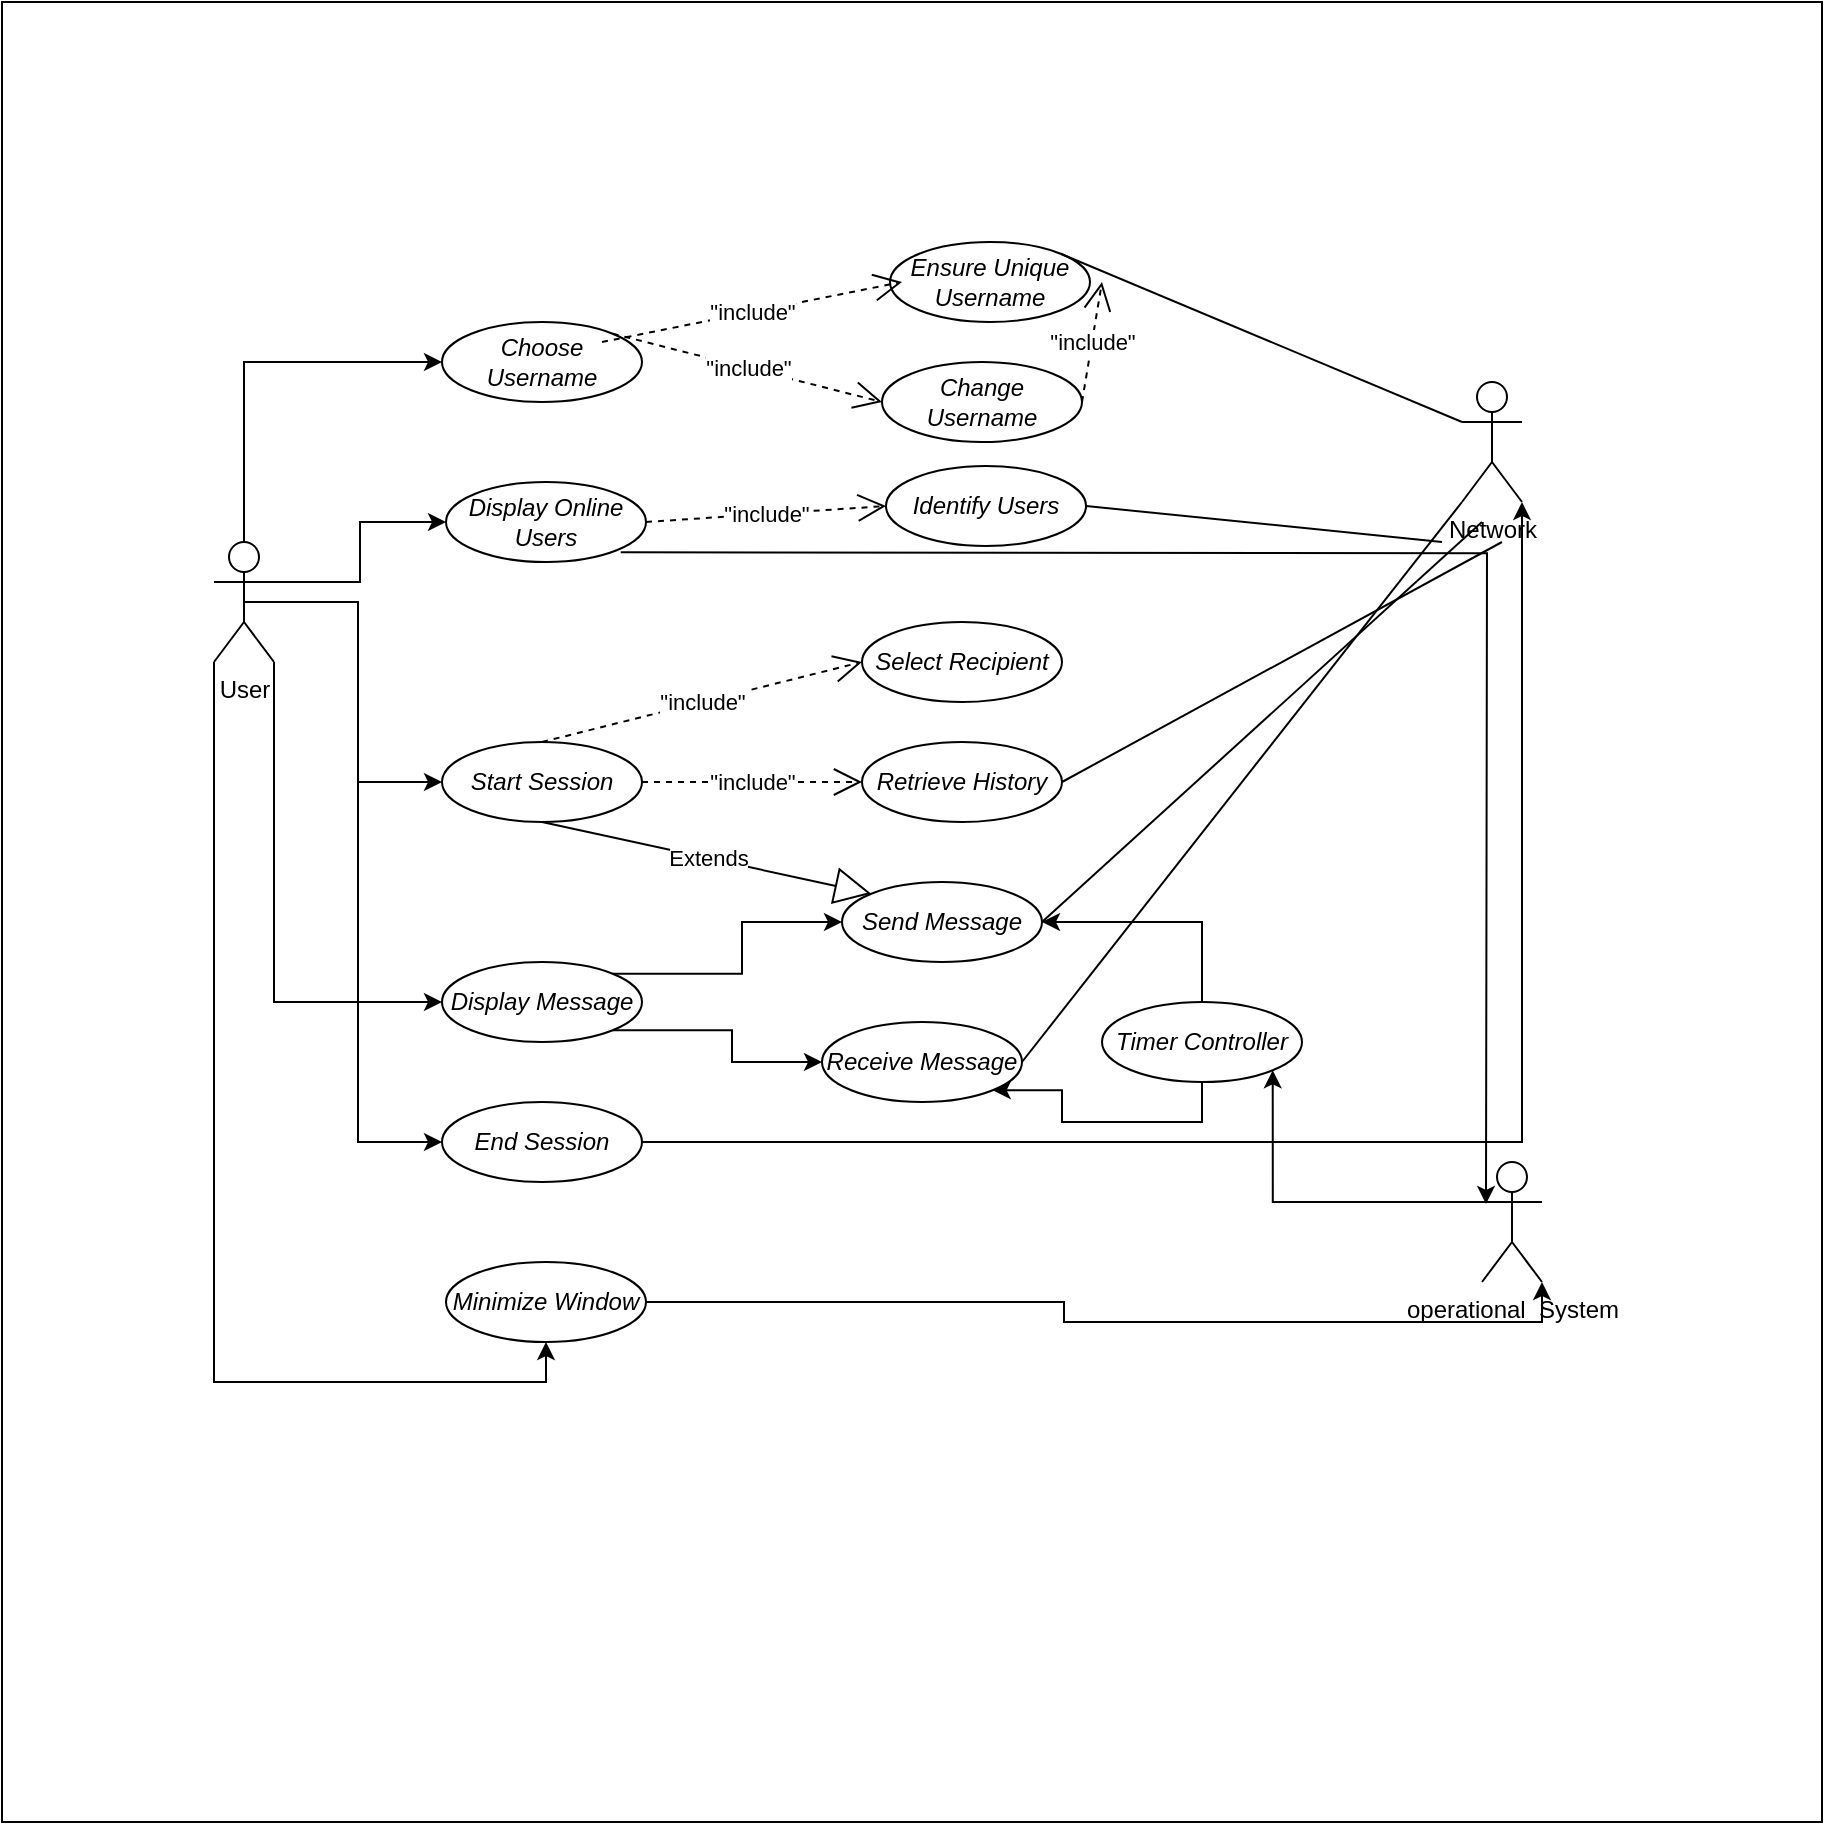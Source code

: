 <mxfile version="24.7.17">
  <diagram name="Page-1" id="Or2oByHhBCITwsBlFZ0l">
    <mxGraphModel dx="1873" dy="878" grid="1" gridSize="10" guides="1" tooltips="1" connect="1" arrows="1" fold="1" page="1" pageScale="1" pageWidth="827" pageHeight="1169" math="0" shadow="0">
      <root>
        <mxCell id="0" />
        <mxCell id="1" parent="0" />
        <mxCell id="l-GMUK545HOAS7rDEwfJ-67" value="" style="whiteSpace=wrap;html=1;aspect=fixed;" vertex="1" parent="1">
          <mxGeometry x="130" y="20" width="910" height="910" as="geometry" />
        </mxCell>
        <mxCell id="l-GMUK545HOAS7rDEwfJ-29" style="edgeStyle=orthogonalEdgeStyle;rounded=0;orthogonalLoop=1;jettySize=auto;html=1;exitX=0.5;exitY=0;exitDx=0;exitDy=0;exitPerimeter=0;entryX=0;entryY=0.5;entryDx=0;entryDy=0;" edge="1" parent="1" source="l-GMUK545HOAS7rDEwfJ-1" target="l-GMUK545HOAS7rDEwfJ-10">
          <mxGeometry relative="1" as="geometry" />
        </mxCell>
        <mxCell id="l-GMUK545HOAS7rDEwfJ-30" style="edgeStyle=orthogonalEdgeStyle;rounded=0;orthogonalLoop=1;jettySize=auto;html=1;exitX=1;exitY=0.333;exitDx=0;exitDy=0;exitPerimeter=0;entryX=0;entryY=0.5;entryDx=0;entryDy=0;" edge="1" parent="1" source="l-GMUK545HOAS7rDEwfJ-1" target="l-GMUK545HOAS7rDEwfJ-11">
          <mxGeometry relative="1" as="geometry" />
        </mxCell>
        <mxCell id="l-GMUK545HOAS7rDEwfJ-31" style="edgeStyle=orthogonalEdgeStyle;rounded=0;orthogonalLoop=1;jettySize=auto;html=1;exitX=0.5;exitY=0.5;exitDx=0;exitDy=0;exitPerimeter=0;entryX=0;entryY=0.5;entryDx=0;entryDy=0;" edge="1" parent="1" source="l-GMUK545HOAS7rDEwfJ-1" target="l-GMUK545HOAS7rDEwfJ-12">
          <mxGeometry relative="1" as="geometry" />
        </mxCell>
        <mxCell id="l-GMUK545HOAS7rDEwfJ-32" style="edgeStyle=orthogonalEdgeStyle;rounded=0;orthogonalLoop=1;jettySize=auto;html=1;exitX=1;exitY=1;exitDx=0;exitDy=0;exitPerimeter=0;entryX=0;entryY=0.5;entryDx=0;entryDy=0;" edge="1" parent="1" source="l-GMUK545HOAS7rDEwfJ-1" target="l-GMUK545HOAS7rDEwfJ-13">
          <mxGeometry relative="1" as="geometry" />
        </mxCell>
        <mxCell id="l-GMUK545HOAS7rDEwfJ-33" style="edgeStyle=orthogonalEdgeStyle;rounded=0;orthogonalLoop=1;jettySize=auto;html=1;exitX=0;exitY=1;exitDx=0;exitDy=0;exitPerimeter=0;entryX=0.5;entryY=1;entryDx=0;entryDy=0;" edge="1" parent="1" source="l-GMUK545HOAS7rDEwfJ-1" target="l-GMUK545HOAS7rDEwfJ-15">
          <mxGeometry relative="1" as="geometry" />
        </mxCell>
        <mxCell id="l-GMUK545HOAS7rDEwfJ-34" style="edgeStyle=orthogonalEdgeStyle;rounded=0;orthogonalLoop=1;jettySize=auto;html=1;exitX=0.5;exitY=0.5;exitDx=0;exitDy=0;exitPerimeter=0;entryX=0;entryY=0.5;entryDx=0;entryDy=0;" edge="1" parent="1" source="l-GMUK545HOAS7rDEwfJ-1" target="l-GMUK545HOAS7rDEwfJ-14">
          <mxGeometry relative="1" as="geometry" />
        </mxCell>
        <mxCell id="l-GMUK545HOAS7rDEwfJ-1" value="User" style="shape=umlActor;verticalLabelPosition=bottom;verticalAlign=top;html=1;" vertex="1" parent="1">
          <mxGeometry x="236" y="290" width="30" height="60" as="geometry" />
        </mxCell>
        <mxCell id="l-GMUK545HOAS7rDEwfJ-2" value="Network" style="shape=umlActor;verticalLabelPosition=bottom;verticalAlign=top;html=1;" vertex="1" parent="1">
          <mxGeometry x="860" y="210" width="30" height="60" as="geometry" />
        </mxCell>
        <mxCell id="l-GMUK545HOAS7rDEwfJ-37" style="edgeStyle=orthogonalEdgeStyle;rounded=0;orthogonalLoop=1;jettySize=auto;html=1;exitX=0;exitY=0.333;exitDx=0;exitDy=0;exitPerimeter=0;entryX=1;entryY=1;entryDx=0;entryDy=0;" edge="1" parent="1" source="l-GMUK545HOAS7rDEwfJ-5" target="l-GMUK545HOAS7rDEwfJ-26">
          <mxGeometry relative="1" as="geometry" />
        </mxCell>
        <mxCell id="l-GMUK545HOAS7rDEwfJ-5" value="&lt;div&gt;operational_System&lt;/div&gt;&lt;div&gt;&lt;br&gt;&lt;/div&gt;" style="shape=umlActor;verticalLabelPosition=bottom;verticalAlign=top;html=1;" vertex="1" parent="1">
          <mxGeometry x="870" y="600" width="30" height="60" as="geometry" />
        </mxCell>
        <mxCell id="l-GMUK545HOAS7rDEwfJ-10" value="&lt;em&gt;Choose Username&lt;/em&gt;" style="ellipse;whiteSpace=wrap;html=1;" vertex="1" parent="1">
          <mxGeometry x="350" y="180" width="100" height="40" as="geometry" />
        </mxCell>
        <mxCell id="l-GMUK545HOAS7rDEwfJ-11" value="&lt;em&gt;Display Online Users&lt;/em&gt;" style="ellipse;whiteSpace=wrap;html=1;" vertex="1" parent="1">
          <mxGeometry x="352" y="260" width="100" height="40" as="geometry" />
        </mxCell>
        <mxCell id="l-GMUK545HOAS7rDEwfJ-12" value=" &lt;em&gt;Start Session&lt;/em&gt;" style="ellipse;whiteSpace=wrap;html=1;" vertex="1" parent="1">
          <mxGeometry x="350" y="390" width="100" height="40" as="geometry" />
        </mxCell>
        <mxCell id="l-GMUK545HOAS7rDEwfJ-41" style="edgeStyle=orthogonalEdgeStyle;rounded=0;orthogonalLoop=1;jettySize=auto;html=1;exitX=1;exitY=0;exitDx=0;exitDy=0;entryX=0;entryY=0.5;entryDx=0;entryDy=0;" edge="1" parent="1" source="l-GMUK545HOAS7rDEwfJ-13" target="l-GMUK545HOAS7rDEwfJ-21">
          <mxGeometry relative="1" as="geometry" />
        </mxCell>
        <mxCell id="l-GMUK545HOAS7rDEwfJ-42" style="edgeStyle=orthogonalEdgeStyle;rounded=0;orthogonalLoop=1;jettySize=auto;html=1;exitX=1;exitY=1;exitDx=0;exitDy=0;entryX=0;entryY=0.5;entryDx=0;entryDy=0;" edge="1" parent="1" source="l-GMUK545HOAS7rDEwfJ-13" target="l-GMUK545HOAS7rDEwfJ-24">
          <mxGeometry relative="1" as="geometry" />
        </mxCell>
        <mxCell id="l-GMUK545HOAS7rDEwfJ-13" value=" &lt;em&gt;Display Message&lt;/em&gt;" style="ellipse;whiteSpace=wrap;html=1;" vertex="1" parent="1">
          <mxGeometry x="350" y="500" width="100" height="40" as="geometry" />
        </mxCell>
        <mxCell id="l-GMUK545HOAS7rDEwfJ-14" value=" &lt;em&gt;End Session&lt;/em&gt;" style="ellipse;whiteSpace=wrap;html=1;" vertex="1" parent="1">
          <mxGeometry x="350" y="570" width="100" height="40" as="geometry" />
        </mxCell>
        <mxCell id="l-GMUK545HOAS7rDEwfJ-15" value="&lt;em&gt;Minimize Window&lt;/em&gt;" style="ellipse;whiteSpace=wrap;html=1;" vertex="1" parent="1">
          <mxGeometry x="352" y="650" width="100" height="40" as="geometry" />
        </mxCell>
        <mxCell id="l-GMUK545HOAS7rDEwfJ-16" value=" &lt;em&gt;Ensure Unique Username&lt;/em&gt;" style="ellipse;whiteSpace=wrap;html=1;" vertex="1" parent="1">
          <mxGeometry x="574" y="140" width="100" height="40" as="geometry" />
        </mxCell>
        <mxCell id="l-GMUK545HOAS7rDEwfJ-17" value=" &lt;em&gt;Change Username&lt;/em&gt;" style="ellipse;whiteSpace=wrap;html=1;" vertex="1" parent="1">
          <mxGeometry x="570" y="200" width="100" height="40" as="geometry" />
        </mxCell>
        <mxCell id="l-GMUK545HOAS7rDEwfJ-18" value=" &lt;em&gt;Identify Users&lt;/em&gt;" style="ellipse;whiteSpace=wrap;html=1;" vertex="1" parent="1">
          <mxGeometry x="572" y="252" width="100" height="40" as="geometry" />
        </mxCell>
        <mxCell id="l-GMUK545HOAS7rDEwfJ-19" value="&lt;em&gt;Select Recipient&lt;br&gt;&lt;/em&gt;" style="ellipse;whiteSpace=wrap;html=1;" vertex="1" parent="1">
          <mxGeometry x="560" y="330" width="100" height="40" as="geometry" />
        </mxCell>
        <mxCell id="l-GMUK545HOAS7rDEwfJ-20" value=" &lt;em&gt;Retrieve History&lt;/em&gt;" style="ellipse;whiteSpace=wrap;html=1;" vertex="1" parent="1">
          <mxGeometry x="560" y="390" width="100" height="40" as="geometry" />
        </mxCell>
        <mxCell id="l-GMUK545HOAS7rDEwfJ-21" value="&lt;em&gt;Send Message&lt;/em&gt;" style="ellipse;whiteSpace=wrap;html=1;" vertex="1" parent="1">
          <mxGeometry x="550" y="460" width="100" height="40" as="geometry" />
        </mxCell>
        <mxCell id="l-GMUK545HOAS7rDEwfJ-24" value="&lt;em&gt;Receive Message&lt;/em&gt;" style="ellipse;whiteSpace=wrap;html=1;" vertex="1" parent="1">
          <mxGeometry x="540" y="530" width="100" height="40" as="geometry" />
        </mxCell>
        <mxCell id="l-GMUK545HOAS7rDEwfJ-54" style="edgeStyle=orthogonalEdgeStyle;rounded=0;orthogonalLoop=1;jettySize=auto;html=1;exitX=0.5;exitY=0;exitDx=0;exitDy=0;entryX=1;entryY=0.5;entryDx=0;entryDy=0;" edge="1" parent="1" source="l-GMUK545HOAS7rDEwfJ-26" target="l-GMUK545HOAS7rDEwfJ-21">
          <mxGeometry relative="1" as="geometry" />
        </mxCell>
        <mxCell id="l-GMUK545HOAS7rDEwfJ-55" style="edgeStyle=orthogonalEdgeStyle;rounded=0;orthogonalLoop=1;jettySize=auto;html=1;exitX=0.5;exitY=1;exitDx=0;exitDy=0;entryX=1;entryY=1;entryDx=0;entryDy=0;" edge="1" parent="1" source="l-GMUK545HOAS7rDEwfJ-26" target="l-GMUK545HOAS7rDEwfJ-24">
          <mxGeometry relative="1" as="geometry" />
        </mxCell>
        <mxCell id="l-GMUK545HOAS7rDEwfJ-26" value="&lt;em&gt;Timer Controller&lt;/em&gt;" style="ellipse;whiteSpace=wrap;html=1;" vertex="1" parent="1">
          <mxGeometry x="680" y="520" width="100" height="40" as="geometry" />
        </mxCell>
        <mxCell id="l-GMUK545HOAS7rDEwfJ-35" style="edgeStyle=orthogonalEdgeStyle;rounded=0;orthogonalLoop=1;jettySize=auto;html=1;exitX=1;exitY=0.5;exitDx=0;exitDy=0;entryX=1;entryY=1;entryDx=0;entryDy=0;entryPerimeter=0;" edge="1" parent="1" source="l-GMUK545HOAS7rDEwfJ-15" target="l-GMUK545HOAS7rDEwfJ-5">
          <mxGeometry relative="1" as="geometry" />
        </mxCell>
        <mxCell id="l-GMUK545HOAS7rDEwfJ-36" style="edgeStyle=orthogonalEdgeStyle;rounded=0;orthogonalLoop=1;jettySize=auto;html=1;exitX=1;exitY=1;exitDx=0;exitDy=0;entryX=0;entryY=0.333;entryDx=0;entryDy=0;entryPerimeter=0;" edge="1" parent="1">
          <mxGeometry relative="1" as="geometry">
            <mxPoint x="439.355" y="295.142" as="sourcePoint" />
            <mxPoint x="872" y="621" as="targetPoint" />
          </mxGeometry>
        </mxCell>
        <mxCell id="l-GMUK545HOAS7rDEwfJ-38" style="edgeStyle=orthogonalEdgeStyle;rounded=0;orthogonalLoop=1;jettySize=auto;html=1;exitX=1;exitY=0.5;exitDx=0;exitDy=0;entryX=1;entryY=1;entryDx=0;entryDy=0;entryPerimeter=0;" edge="1" parent="1" source="l-GMUK545HOAS7rDEwfJ-14" target="l-GMUK545HOAS7rDEwfJ-2">
          <mxGeometry relative="1" as="geometry" />
        </mxCell>
        <mxCell id="l-GMUK545HOAS7rDEwfJ-45" value="&quot;include&quot;" style="endArrow=open;endSize=12;dashed=1;html=1;rounded=0;entryX=0;entryY=0.5;entryDx=0;entryDy=0;" edge="1" parent="1" target="l-GMUK545HOAS7rDEwfJ-19">
          <mxGeometry width="160" relative="1" as="geometry">
            <mxPoint x="400" y="390" as="sourcePoint" />
            <mxPoint x="560" y="390" as="targetPoint" />
          </mxGeometry>
        </mxCell>
        <mxCell id="l-GMUK545HOAS7rDEwfJ-46" value="&quot;include&quot;" style="endArrow=open;endSize=12;dashed=1;html=1;rounded=0;entryX=0;entryY=0.5;entryDx=0;entryDy=0;exitX=1;exitY=0.5;exitDx=0;exitDy=0;" edge="1" parent="1" source="l-GMUK545HOAS7rDEwfJ-12" target="l-GMUK545HOAS7rDEwfJ-20">
          <mxGeometry width="160" relative="1" as="geometry">
            <mxPoint x="410" y="400" as="sourcePoint" />
            <mxPoint x="570" y="360" as="targetPoint" />
          </mxGeometry>
        </mxCell>
        <mxCell id="l-GMUK545HOAS7rDEwfJ-47" value="Extends" style="endArrow=block;endSize=16;endFill=0;html=1;rounded=0;exitX=0.5;exitY=1;exitDx=0;exitDy=0;entryX=0;entryY=0;entryDx=0;entryDy=0;" edge="1" parent="1" source="l-GMUK545HOAS7rDEwfJ-12" target="l-GMUK545HOAS7rDEwfJ-21">
          <mxGeometry width="160" relative="1" as="geometry">
            <mxPoint x="560" y="490" as="sourcePoint" />
            <mxPoint x="720" y="490" as="targetPoint" />
          </mxGeometry>
        </mxCell>
        <mxCell id="l-GMUK545HOAS7rDEwfJ-49" value="&quot;include&quot;" style="endArrow=open;endSize=12;dashed=1;html=1;rounded=0;entryX=0;entryY=0.5;entryDx=0;entryDy=0;" edge="1" parent="1">
          <mxGeometry width="160" relative="1" as="geometry">
            <mxPoint x="430" y="190" as="sourcePoint" />
            <mxPoint x="580" y="160" as="targetPoint" />
          </mxGeometry>
        </mxCell>
        <mxCell id="l-GMUK545HOAS7rDEwfJ-50" value="&quot;include&quot;" style="endArrow=open;endSize=12;dashed=1;html=1;rounded=0;entryX=0;entryY=0.5;entryDx=0;entryDy=0;exitX=1;exitY=0;exitDx=0;exitDy=0;" edge="1" parent="1" source="l-GMUK545HOAS7rDEwfJ-10" target="l-GMUK545HOAS7rDEwfJ-17">
          <mxGeometry width="160" relative="1" as="geometry">
            <mxPoint x="420" y="220" as="sourcePoint" />
            <mxPoint x="580" y="180" as="targetPoint" />
          </mxGeometry>
        </mxCell>
        <mxCell id="l-GMUK545HOAS7rDEwfJ-52" value="&quot;include&quot;" style="endArrow=open;endSize=12;dashed=1;html=1;rounded=0;exitX=1;exitY=0.5;exitDx=0;exitDy=0;" edge="1" parent="1" source="l-GMUK545HOAS7rDEwfJ-17">
          <mxGeometry width="160" relative="1" as="geometry">
            <mxPoint x="645" y="180" as="sourcePoint" />
            <mxPoint x="680" y="160" as="targetPoint" />
          </mxGeometry>
        </mxCell>
        <mxCell id="l-GMUK545HOAS7rDEwfJ-53" value="&quot;include&quot;" style="endArrow=open;endSize=12;dashed=1;html=1;rounded=0;entryX=0;entryY=0.5;entryDx=0;entryDy=0;exitX=1;exitY=0.5;exitDx=0;exitDy=0;" edge="1" parent="1" source="l-GMUK545HOAS7rDEwfJ-11" target="l-GMUK545HOAS7rDEwfJ-18">
          <mxGeometry width="160" relative="1" as="geometry">
            <mxPoint x="445" y="196" as="sourcePoint" />
            <mxPoint x="580" y="230" as="targetPoint" />
          </mxGeometry>
        </mxCell>
        <mxCell id="l-GMUK545HOAS7rDEwfJ-60" value="" style="endArrow=none;html=1;rounded=0;exitX=0;exitY=1;exitDx=0;exitDy=0;exitPerimeter=0;entryX=1;entryY=0.5;entryDx=0;entryDy=0;" edge="1" parent="1" source="l-GMUK545HOAS7rDEwfJ-2" target="l-GMUK545HOAS7rDEwfJ-24">
          <mxGeometry width="50" height="50" relative="1" as="geometry">
            <mxPoint x="570" y="300" as="sourcePoint" />
            <mxPoint x="620" y="250" as="targetPoint" />
          </mxGeometry>
        </mxCell>
        <mxCell id="l-GMUK545HOAS7rDEwfJ-61" value="" style="endArrow=none;html=1;rounded=0;exitX=0;exitY=1;exitDx=0;exitDy=0;exitPerimeter=0;entryX=1;entryY=0.5;entryDx=0;entryDy=0;" edge="1" parent="1" target="l-GMUK545HOAS7rDEwfJ-21">
          <mxGeometry width="50" height="50" relative="1" as="geometry">
            <mxPoint x="870" y="280" as="sourcePoint" />
            <mxPoint x="650" y="560" as="targetPoint" />
          </mxGeometry>
        </mxCell>
        <mxCell id="l-GMUK545HOAS7rDEwfJ-62" value="" style="endArrow=none;html=1;rounded=0;exitX=0;exitY=1;exitDx=0;exitDy=0;exitPerimeter=0;entryX=1;entryY=0.5;entryDx=0;entryDy=0;" edge="1" parent="1" target="l-GMUK545HOAS7rDEwfJ-20">
          <mxGeometry width="50" height="50" relative="1" as="geometry">
            <mxPoint x="880" y="290" as="sourcePoint" />
            <mxPoint x="660" y="570" as="targetPoint" />
          </mxGeometry>
        </mxCell>
        <mxCell id="l-GMUK545HOAS7rDEwfJ-63" value="" style="endArrow=none;html=1;rounded=0;entryX=1;entryY=0.5;entryDx=0;entryDy=0;" edge="1" parent="1" target="l-GMUK545HOAS7rDEwfJ-18">
          <mxGeometry width="50" height="50" relative="1" as="geometry">
            <mxPoint x="850" y="290" as="sourcePoint" />
            <mxPoint x="670" y="580" as="targetPoint" />
          </mxGeometry>
        </mxCell>
        <mxCell id="l-GMUK545HOAS7rDEwfJ-64" value="" style="endArrow=none;html=1;rounded=0;exitX=0;exitY=0.333;exitDx=0;exitDy=0;exitPerimeter=0;entryX=1;entryY=0;entryDx=0;entryDy=0;" edge="1" parent="1" source="l-GMUK545HOAS7rDEwfJ-2" target="l-GMUK545HOAS7rDEwfJ-16">
          <mxGeometry width="50" height="50" relative="1" as="geometry">
            <mxPoint x="900" y="310" as="sourcePoint" />
            <mxPoint x="680" y="340" as="targetPoint" />
          </mxGeometry>
        </mxCell>
      </root>
    </mxGraphModel>
  </diagram>
</mxfile>
